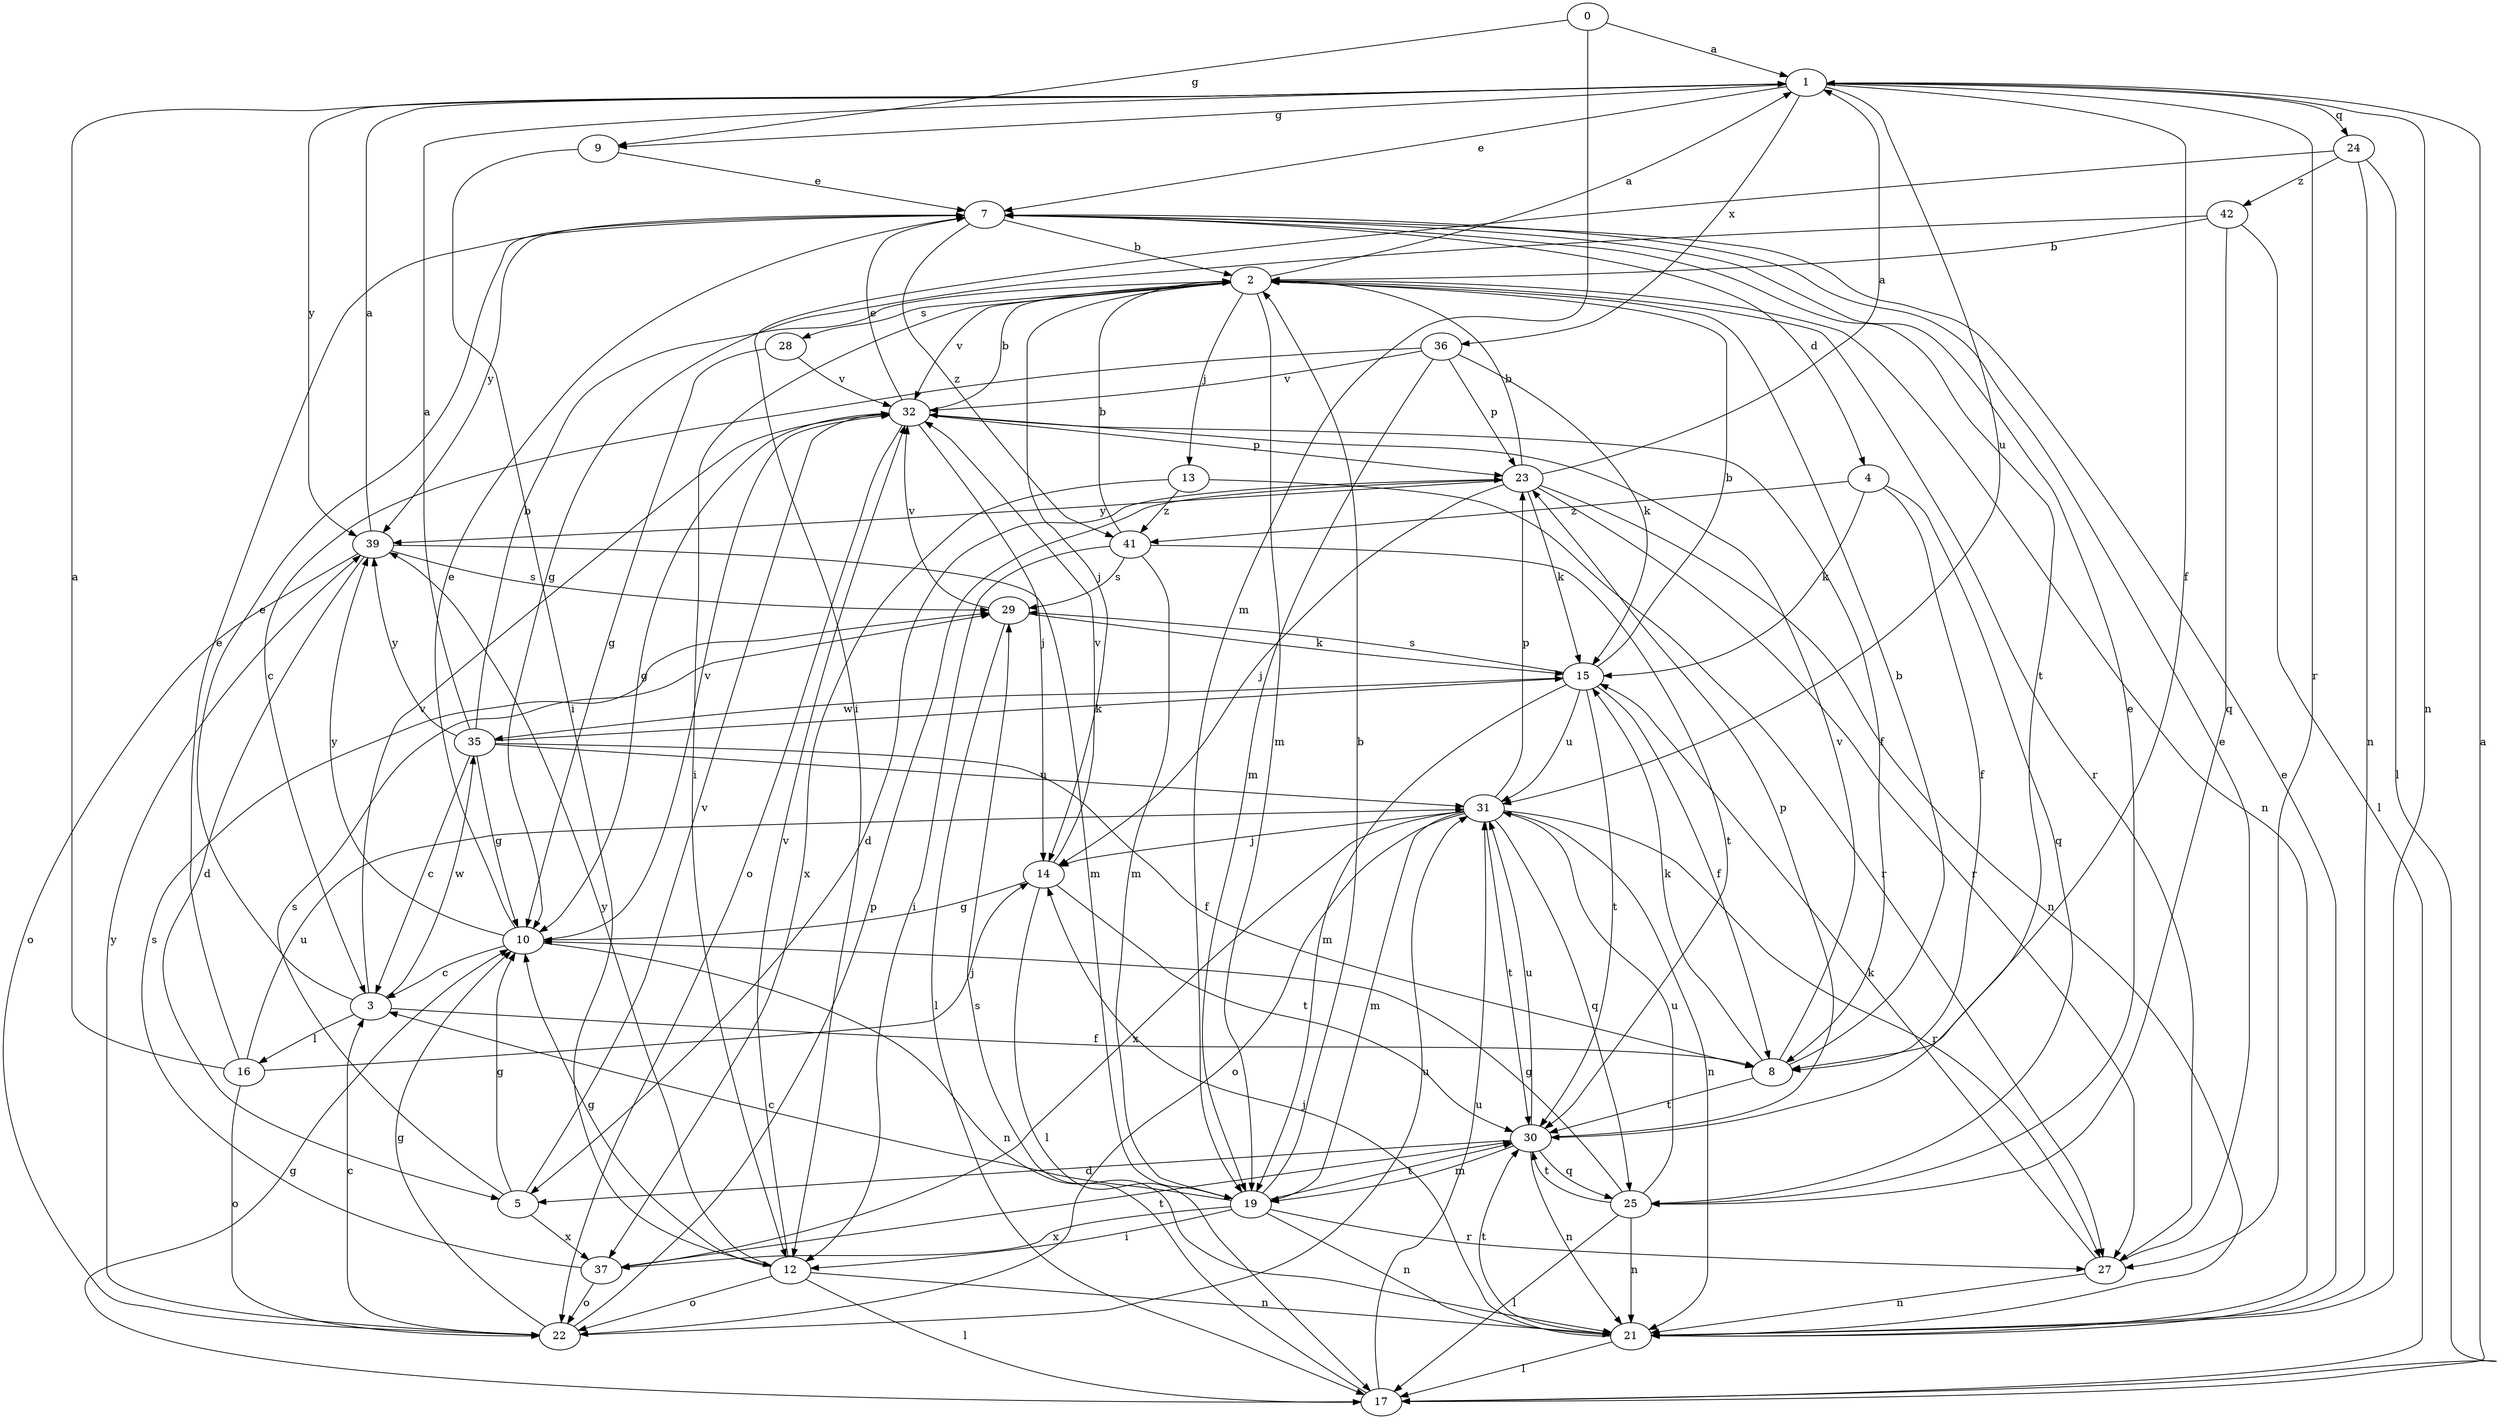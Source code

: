 strict digraph  {
0;
1;
2;
3;
4;
5;
7;
8;
9;
10;
12;
13;
14;
15;
16;
17;
19;
21;
22;
23;
24;
25;
27;
28;
29;
30;
31;
32;
35;
36;
37;
39;
41;
42;
0 -> 1  [label=a];
0 -> 9  [label=g];
0 -> 19  [label=m];
1 -> 7  [label=e];
1 -> 8  [label=f];
1 -> 9  [label=g];
1 -> 21  [label=n];
1 -> 24  [label=q];
1 -> 27  [label=r];
1 -> 31  [label=u];
1 -> 36  [label=x];
1 -> 39  [label=y];
2 -> 1  [label=a];
2 -> 12  [label=i];
2 -> 13  [label=j];
2 -> 14  [label=j];
2 -> 19  [label=m];
2 -> 21  [label=n];
2 -> 27  [label=r];
2 -> 28  [label=s];
2 -> 32  [label=v];
3 -> 7  [label=e];
3 -> 8  [label=f];
3 -> 16  [label=l];
3 -> 32  [label=v];
3 -> 35  [label=w];
4 -> 8  [label=f];
4 -> 15  [label=k];
4 -> 25  [label=q];
4 -> 41  [label=z];
5 -> 10  [label=g];
5 -> 29  [label=s];
5 -> 32  [label=v];
5 -> 37  [label=x];
7 -> 2  [label=b];
7 -> 4  [label=d];
7 -> 30  [label=t];
7 -> 39  [label=y];
7 -> 41  [label=z];
8 -> 2  [label=b];
8 -> 15  [label=k];
8 -> 30  [label=t];
8 -> 32  [label=v];
9 -> 7  [label=e];
9 -> 12  [label=i];
10 -> 3  [label=c];
10 -> 7  [label=e];
10 -> 21  [label=n];
10 -> 32  [label=v];
10 -> 39  [label=y];
12 -> 10  [label=g];
12 -> 17  [label=l];
12 -> 21  [label=n];
12 -> 22  [label=o];
12 -> 32  [label=v];
12 -> 39  [label=y];
13 -> 27  [label=r];
13 -> 37  [label=x];
13 -> 41  [label=z];
14 -> 10  [label=g];
14 -> 17  [label=l];
14 -> 30  [label=t];
14 -> 32  [label=v];
15 -> 2  [label=b];
15 -> 8  [label=f];
15 -> 19  [label=m];
15 -> 29  [label=s];
15 -> 30  [label=t];
15 -> 31  [label=u];
15 -> 35  [label=w];
16 -> 1  [label=a];
16 -> 7  [label=e];
16 -> 14  [label=j];
16 -> 22  [label=o];
16 -> 31  [label=u];
17 -> 1  [label=a];
17 -> 10  [label=g];
17 -> 29  [label=s];
17 -> 31  [label=u];
19 -> 2  [label=b];
19 -> 3  [label=c];
19 -> 12  [label=i];
19 -> 21  [label=n];
19 -> 27  [label=r];
19 -> 30  [label=t];
19 -> 37  [label=x];
21 -> 7  [label=e];
21 -> 14  [label=j];
21 -> 17  [label=l];
21 -> 30  [label=t];
22 -> 3  [label=c];
22 -> 10  [label=g];
22 -> 23  [label=p];
22 -> 31  [label=u];
22 -> 39  [label=y];
23 -> 1  [label=a];
23 -> 2  [label=b];
23 -> 5  [label=d];
23 -> 14  [label=j];
23 -> 15  [label=k];
23 -> 21  [label=n];
23 -> 27  [label=r];
23 -> 39  [label=y];
24 -> 12  [label=i];
24 -> 17  [label=l];
24 -> 21  [label=n];
24 -> 42  [label=z];
25 -> 7  [label=e];
25 -> 10  [label=g];
25 -> 17  [label=l];
25 -> 21  [label=n];
25 -> 30  [label=t];
25 -> 31  [label=u];
27 -> 7  [label=e];
27 -> 15  [label=k];
27 -> 21  [label=n];
28 -> 10  [label=g];
28 -> 32  [label=v];
29 -> 15  [label=k];
29 -> 17  [label=l];
29 -> 32  [label=v];
30 -> 5  [label=d];
30 -> 19  [label=m];
30 -> 21  [label=n];
30 -> 23  [label=p];
30 -> 25  [label=q];
30 -> 31  [label=u];
31 -> 14  [label=j];
31 -> 19  [label=m];
31 -> 21  [label=n];
31 -> 22  [label=o];
31 -> 23  [label=p];
31 -> 25  [label=q];
31 -> 27  [label=r];
31 -> 30  [label=t];
31 -> 37  [label=x];
32 -> 2  [label=b];
32 -> 7  [label=e];
32 -> 8  [label=f];
32 -> 10  [label=g];
32 -> 14  [label=j];
32 -> 22  [label=o];
32 -> 23  [label=p];
35 -> 1  [label=a];
35 -> 2  [label=b];
35 -> 3  [label=c];
35 -> 8  [label=f];
35 -> 10  [label=g];
35 -> 15  [label=k];
35 -> 31  [label=u];
35 -> 39  [label=y];
36 -> 3  [label=c];
36 -> 15  [label=k];
36 -> 19  [label=m];
36 -> 23  [label=p];
36 -> 32  [label=v];
37 -> 22  [label=o];
37 -> 29  [label=s];
37 -> 30  [label=t];
39 -> 1  [label=a];
39 -> 5  [label=d];
39 -> 19  [label=m];
39 -> 22  [label=o];
39 -> 29  [label=s];
41 -> 2  [label=b];
41 -> 12  [label=i];
41 -> 19  [label=m];
41 -> 29  [label=s];
41 -> 30  [label=t];
42 -> 2  [label=b];
42 -> 10  [label=g];
42 -> 17  [label=l];
42 -> 25  [label=q];
}

